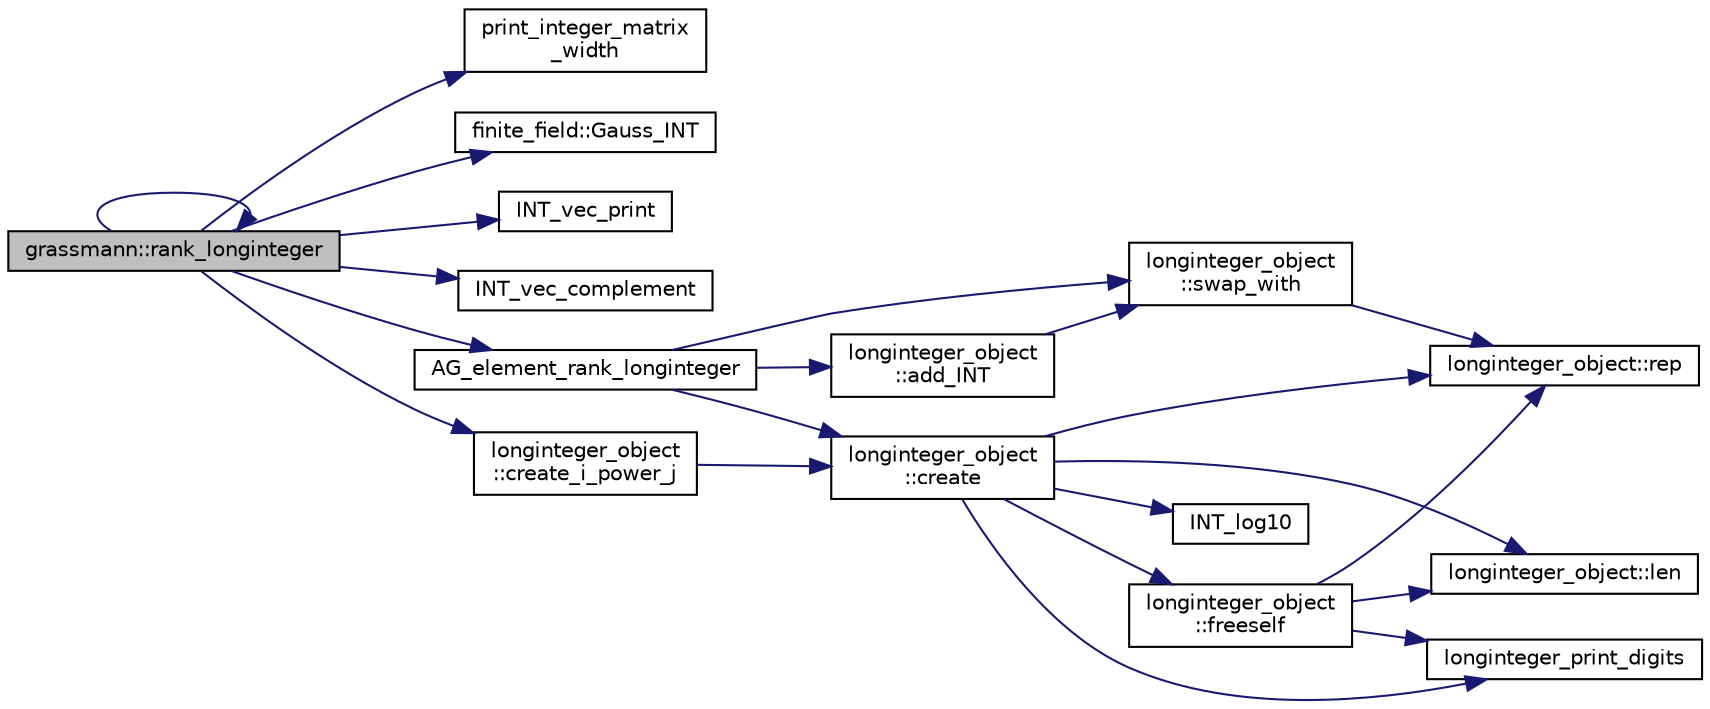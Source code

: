 digraph "grassmann::rank_longinteger"
{
  edge [fontname="Helvetica",fontsize="10",labelfontname="Helvetica",labelfontsize="10"];
  node [fontname="Helvetica",fontsize="10",shape=record];
  rankdir="LR";
  Node1302 [label="grassmann::rank_longinteger",height=0.2,width=0.4,color="black", fillcolor="grey75", style="filled", fontcolor="black"];
  Node1302 -> Node1303 [color="midnightblue",fontsize="10",style="solid",fontname="Helvetica"];
  Node1303 [label="print_integer_matrix\l_width",height=0.2,width=0.4,color="black", fillcolor="white", style="filled",URL="$d5/db4/io__and__os_8h.html#aa78f3e73fc2179251bd15adbcc31573f"];
  Node1302 -> Node1304 [color="midnightblue",fontsize="10",style="solid",fontname="Helvetica"];
  Node1304 [label="finite_field::Gauss_INT",height=0.2,width=0.4,color="black", fillcolor="white", style="filled",URL="$df/d5a/classfinite__field.html#adb676d2e80341b53751326e3a58beb11"];
  Node1302 -> Node1305 [color="midnightblue",fontsize="10",style="solid",fontname="Helvetica"];
  Node1305 [label="INT_vec_print",height=0.2,width=0.4,color="black", fillcolor="white", style="filled",URL="$df/dbf/sajeeb_8_c.html#a79a5901af0b47dd0d694109543c027fe"];
  Node1302 -> Node1306 [color="midnightblue",fontsize="10",style="solid",fontname="Helvetica"];
  Node1306 [label="INT_vec_complement",height=0.2,width=0.4,color="black", fillcolor="white", style="filled",URL="$d5/db4/io__and__os_8h.html#a2a0a724647575fcd3090c763985eb81a"];
  Node1302 -> Node1307 [color="midnightblue",fontsize="10",style="solid",fontname="Helvetica"];
  Node1307 [label="longinteger_object\l::create_i_power_j",height=0.2,width=0.4,color="black", fillcolor="white", style="filled",URL="$dd/d7e/classlonginteger__object.html#abd7f646a9077ab9a8c2754c221ae8e2a"];
  Node1307 -> Node1308 [color="midnightblue",fontsize="10",style="solid",fontname="Helvetica"];
  Node1308 [label="longinteger_object\l::create",height=0.2,width=0.4,color="black", fillcolor="white", style="filled",URL="$dd/d7e/classlonginteger__object.html#a95d2eebc60849c3963a49298b1f498c2"];
  Node1308 -> Node1309 [color="midnightblue",fontsize="10",style="solid",fontname="Helvetica"];
  Node1309 [label="longinteger_object\l::freeself",height=0.2,width=0.4,color="black", fillcolor="white", style="filled",URL="$dd/d7e/classlonginteger__object.html#a06450f8c4795d81da6d680830ef958a1"];
  Node1309 -> Node1310 [color="midnightblue",fontsize="10",style="solid",fontname="Helvetica"];
  Node1310 [label="longinteger_print_digits",height=0.2,width=0.4,color="black", fillcolor="white", style="filled",URL="$de/dc5/algebra__and__number__theory_8h.html#ac2bac7b12f5b6440b8dad275cd7a157d"];
  Node1309 -> Node1311 [color="midnightblue",fontsize="10",style="solid",fontname="Helvetica"];
  Node1311 [label="longinteger_object::rep",height=0.2,width=0.4,color="black", fillcolor="white", style="filled",URL="$dd/d7e/classlonginteger__object.html#a3ecaf12738cc721d281c416503f241e2"];
  Node1309 -> Node1312 [color="midnightblue",fontsize="10",style="solid",fontname="Helvetica"];
  Node1312 [label="longinteger_object::len",height=0.2,width=0.4,color="black", fillcolor="white", style="filled",URL="$dd/d7e/classlonginteger__object.html#a0bfeae35be8a6fd44ed7f76413596ab1"];
  Node1308 -> Node1313 [color="midnightblue",fontsize="10",style="solid",fontname="Helvetica"];
  Node1313 [label="INT_log10",height=0.2,width=0.4,color="black", fillcolor="white", style="filled",URL="$de/dc5/algebra__and__number__theory_8h.html#a98bc0a6c562370a355165d2538dac250"];
  Node1308 -> Node1310 [color="midnightblue",fontsize="10",style="solid",fontname="Helvetica"];
  Node1308 -> Node1311 [color="midnightblue",fontsize="10",style="solid",fontname="Helvetica"];
  Node1308 -> Node1312 [color="midnightblue",fontsize="10",style="solid",fontname="Helvetica"];
  Node1302 -> Node1302 [color="midnightblue",fontsize="10",style="solid",fontname="Helvetica"];
  Node1302 -> Node1314 [color="midnightblue",fontsize="10",style="solid",fontname="Helvetica"];
  Node1314 [label="AG_element_rank_longinteger",height=0.2,width=0.4,color="black", fillcolor="white", style="filled",URL="$d4/d67/geometry_8h.html#ac13377076b1f78e7a883eade63d2d6f6"];
  Node1314 -> Node1308 [color="midnightblue",fontsize="10",style="solid",fontname="Helvetica"];
  Node1314 -> Node1315 [color="midnightblue",fontsize="10",style="solid",fontname="Helvetica"];
  Node1315 [label="longinteger_object\l::add_INT",height=0.2,width=0.4,color="black", fillcolor="white", style="filled",URL="$dd/d7e/classlonginteger__object.html#af059ef23395f9d8e43b5a33a0db2340f"];
  Node1315 -> Node1316 [color="midnightblue",fontsize="10",style="solid",fontname="Helvetica"];
  Node1316 [label="longinteger_object\l::swap_with",height=0.2,width=0.4,color="black", fillcolor="white", style="filled",URL="$dd/d7e/classlonginteger__object.html#ad5b3a13ab9dd9194219627600890aed5"];
  Node1316 -> Node1311 [color="midnightblue",fontsize="10",style="solid",fontname="Helvetica"];
  Node1314 -> Node1316 [color="midnightblue",fontsize="10",style="solid",fontname="Helvetica"];
}
